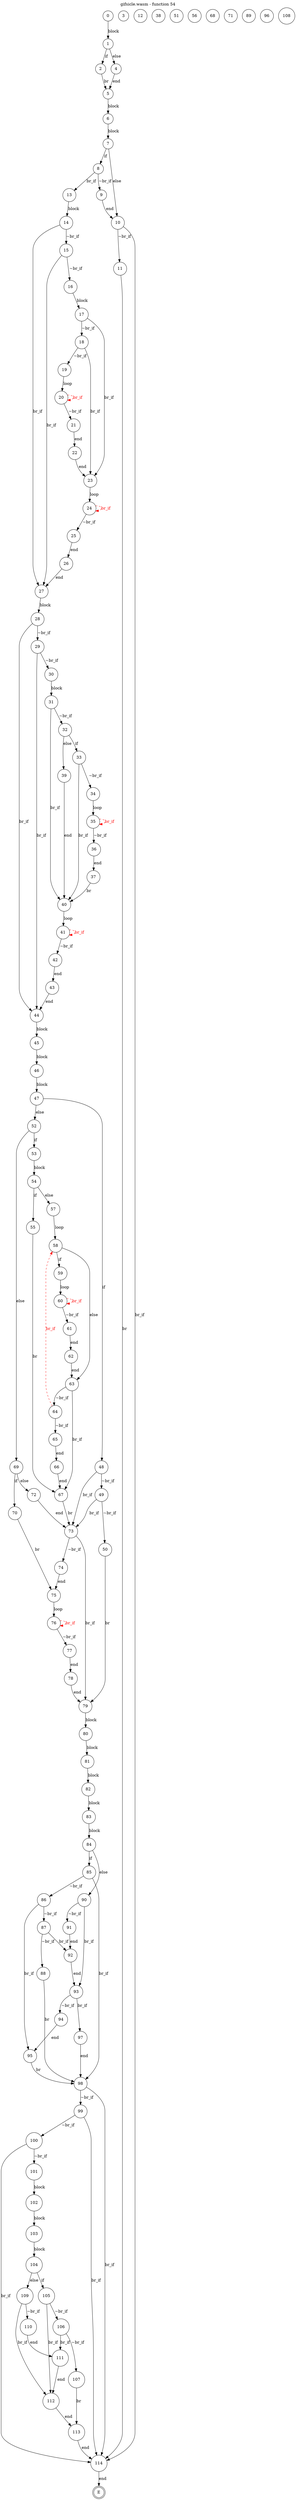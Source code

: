 digraph finite_state_machine {
    label = "gifsicle.wasm - function 54"
    labelloc =  t
    labelfontsize = 16
    labelfontcolor = black
    labelfontname = "Helvetica"
    node [shape = doublecircle]; E ;
node [shape=circle, fontcolor=black, style="", label="0"]0
node [shape=circle, fontcolor=black, style="", label="1"]1
node [shape=circle, fontcolor=black, style="", label="2"]2
node [shape=circle, fontcolor=black, style="", label="3"]3
node [shape=circle, fontcolor=black, style="", label="4"]4
node [shape=circle, fontcolor=black, style="", label="5"]5
node [shape=circle, fontcolor=black, style="", label="6"]6
node [shape=circle, fontcolor=black, style="", label="7"]7
node [shape=circle, fontcolor=black, style="", label="8"]8
node [shape=circle, fontcolor=black, style="", label="9"]9
node [shape=circle, fontcolor=black, style="", label="10"]10
node [shape=circle, fontcolor=black, style="", label="11"]11
node [shape=circle, fontcolor=black, style="", label="12"]12
node [shape=circle, fontcolor=black, style="", label="13"]13
node [shape=circle, fontcolor=black, style="", label="14"]14
node [shape=circle, fontcolor=black, style="", label="15"]15
node [shape=circle, fontcolor=black, style="", label="16"]16
node [shape=circle, fontcolor=black, style="", label="17"]17
node [shape=circle, fontcolor=black, style="", label="18"]18
node [shape=circle, fontcolor=black, style="", label="19"]19
node [shape=circle, fontcolor=black, style="", label="20"]20
node [shape=circle, fontcolor=black, style="", label="21"]21
node [shape=circle, fontcolor=black, style="", label="22"]22
node [shape=circle, fontcolor=black, style="", label="23"]23
node [shape=circle, fontcolor=black, style="", label="24"]24
node [shape=circle, fontcolor=black, style="", label="25"]25
node [shape=circle, fontcolor=black, style="", label="26"]26
node [shape=circle, fontcolor=black, style="", label="27"]27
node [shape=circle, fontcolor=black, style="", label="28"]28
node [shape=circle, fontcolor=black, style="", label="29"]29
node [shape=circle, fontcolor=black, style="", label="30"]30
node [shape=circle, fontcolor=black, style="", label="31"]31
node [shape=circle, fontcolor=black, style="", label="32"]32
node [shape=circle, fontcolor=black, style="", label="33"]33
node [shape=circle, fontcolor=black, style="", label="34"]34
node [shape=circle, fontcolor=black, style="", label="35"]35
node [shape=circle, fontcolor=black, style="", label="36"]36
node [shape=circle, fontcolor=black, style="", label="37"]37
node [shape=circle, fontcolor=black, style="", label="38"]38
node [shape=circle, fontcolor=black, style="", label="39"]39
node [shape=circle, fontcolor=black, style="", label="40"]40
node [shape=circle, fontcolor=black, style="", label="41"]41
node [shape=circle, fontcolor=black, style="", label="42"]42
node [shape=circle, fontcolor=black, style="", label="43"]43
node [shape=circle, fontcolor=black, style="", label="44"]44
node [shape=circle, fontcolor=black, style="", label="45"]45
node [shape=circle, fontcolor=black, style="", label="46"]46
node [shape=circle, fontcolor=black, style="", label="47"]47
node [shape=circle, fontcolor=black, style="", label="48"]48
node [shape=circle, fontcolor=black, style="", label="49"]49
node [shape=circle, fontcolor=black, style="", label="50"]50
node [shape=circle, fontcolor=black, style="", label="51"]51
node [shape=circle, fontcolor=black, style="", label="52"]52
node [shape=circle, fontcolor=black, style="", label="53"]53
node [shape=circle, fontcolor=black, style="", label="54"]54
node [shape=circle, fontcolor=black, style="", label="55"]55
node [shape=circle, fontcolor=black, style="", label="56"]56
node [shape=circle, fontcolor=black, style="", label="57"]57
node [shape=circle, fontcolor=black, style="", label="58"]58
node [shape=circle, fontcolor=black, style="", label="59"]59
node [shape=circle, fontcolor=black, style="", label="60"]60
node [shape=circle, fontcolor=black, style="", label="61"]61
node [shape=circle, fontcolor=black, style="", label="62"]62
node [shape=circle, fontcolor=black, style="", label="63"]63
node [shape=circle, fontcolor=black, style="", label="64"]64
node [shape=circle, fontcolor=black, style="", label="65"]65
node [shape=circle, fontcolor=black, style="", label="66"]66
node [shape=circle, fontcolor=black, style="", label="67"]67
node [shape=circle, fontcolor=black, style="", label="68"]68
node [shape=circle, fontcolor=black, style="", label="69"]69
node [shape=circle, fontcolor=black, style="", label="70"]70
node [shape=circle, fontcolor=black, style="", label="71"]71
node [shape=circle, fontcolor=black, style="", label="72"]72
node [shape=circle, fontcolor=black, style="", label="73"]73
node [shape=circle, fontcolor=black, style="", label="74"]74
node [shape=circle, fontcolor=black, style="", label="75"]75
node [shape=circle, fontcolor=black, style="", label="76"]76
node [shape=circle, fontcolor=black, style="", label="77"]77
node [shape=circle, fontcolor=black, style="", label="78"]78
node [shape=circle, fontcolor=black, style="", label="79"]79
node [shape=circle, fontcolor=black, style="", label="80"]80
node [shape=circle, fontcolor=black, style="", label="81"]81
node [shape=circle, fontcolor=black, style="", label="82"]82
node [shape=circle, fontcolor=black, style="", label="83"]83
node [shape=circle, fontcolor=black, style="", label="84"]84
node [shape=circle, fontcolor=black, style="", label="85"]85
node [shape=circle, fontcolor=black, style="", label="86"]86
node [shape=circle, fontcolor=black, style="", label="87"]87
node [shape=circle, fontcolor=black, style="", label="88"]88
node [shape=circle, fontcolor=black, style="", label="89"]89
node [shape=circle, fontcolor=black, style="", label="90"]90
node [shape=circle, fontcolor=black, style="", label="91"]91
node [shape=circle, fontcolor=black, style="", label="92"]92
node [shape=circle, fontcolor=black, style="", label="93"]93
node [shape=circle, fontcolor=black, style="", label="94"]94
node [shape=circle, fontcolor=black, style="", label="95"]95
node [shape=circle, fontcolor=black, style="", label="96"]96
node [shape=circle, fontcolor=black, style="", label="97"]97
node [shape=circle, fontcolor=black, style="", label="98"]98
node [shape=circle, fontcolor=black, style="", label="99"]99
node [shape=circle, fontcolor=black, style="", label="100"]100
node [shape=circle, fontcolor=black, style="", label="101"]101
node [shape=circle, fontcolor=black, style="", label="102"]102
node [shape=circle, fontcolor=black, style="", label="103"]103
node [shape=circle, fontcolor=black, style="", label="104"]104
node [shape=circle, fontcolor=black, style="", label="105"]105
node [shape=circle, fontcolor=black, style="", label="106"]106
node [shape=circle, fontcolor=black, style="", label="107"]107
node [shape=circle, fontcolor=black, style="", label="108"]108
node [shape=circle, fontcolor=black, style="", label="109"]109
node [shape=circle, fontcolor=black, style="", label="110"]110
node [shape=circle, fontcolor=black, style="", label="111"]111
node [shape=circle, fontcolor=black, style="", label="112"]112
node [shape=circle, fontcolor=black, style="", label="113"]113
node [shape=circle, fontcolor=black, style="", label="114"]114
node [shape=circle, fontcolor=black, style="", label="E"]E
    0 -> 1[label="block"];
    1 -> 2[label="if"];
    1 -> 4[label="else"];
    2 -> 5[label="br"];
    4 -> 5[label="end"];
    5 -> 6[label="block"];
    6 -> 7[label="block"];
    7 -> 8[label="if"];
    7 -> 10[label="else"];
    8 -> 9[label="~br_if"];
    8 -> 13[label="br_if"];
    9 -> 10[label="end"];
    10 -> 11[label="~br_if"];
    10 -> 114[label="br_if"];
    11 -> 114[label="br"];
    13 -> 14[label="block"];
    14 -> 15[label="~br_if"];
    14 -> 27[label="br_if"];
    15 -> 16[label="~br_if"];
    15 -> 27[label="br_if"];
    16 -> 17[label="block"];
    17 -> 18[label="~br_if"];
    17 -> 23[label="br_if"];
    18 -> 19[label="~br_if"];
    18 -> 23[label="br_if"];
    19 -> 20[label="loop"];
    20 -> 21[label="~br_if"];
    20 -> 20[style="dashed" color="red" fontcolor="red" label="br_if"];
    21 -> 22[label="end"];
    22 -> 23[label="end"];
    23 -> 24[label="loop"];
    24 -> 25[label="~br_if"];
    24 -> 24[style="dashed" color="red" fontcolor="red" label="br_if"];
    25 -> 26[label="end"];
    26 -> 27[label="end"];
    27 -> 28[label="block"];
    28 -> 29[label="~br_if"];
    28 -> 44[label="br_if"];
    29 -> 30[label="~br_if"];
    29 -> 44[label="br_if"];
    30 -> 31[label="block"];
    31 -> 32[label="~br_if"];
    31 -> 40[label="br_if"];
    32 -> 33[label="if"];
    32 -> 39[label="else"];
    33 -> 34[label="~br_if"];
    33 -> 40[label="br_if"];
    34 -> 35[label="loop"];
    35 -> 36[label="~br_if"];
    35 -> 35[style="dashed" color="red" fontcolor="red" label="br_if"];
    36 -> 37[label="end"];
    37 -> 40[label="br"];
    39 -> 40[label="end"];
    40 -> 41[label="loop"];
    41 -> 42[label="~br_if"];
    41 -> 41[style="dashed" color="red" fontcolor="red" label="br_if"];
    42 -> 43[label="end"];
    43 -> 44[label="end"];
    44 -> 45[label="block"];
    45 -> 46[label="block"];
    46 -> 47[label="block"];
    47 -> 48[label="if"];
    47 -> 52[label="else"];
    48 -> 49[label="~br_if"];
    48 -> 73[label="br_if"];
    49 -> 50[label="~br_if"];
    49 -> 73[label="br_if"];
    50 -> 79[label="br"];
    52 -> 53[label="if"];
    52 -> 69[label="else"];
    53 -> 54[label="block"];
    54 -> 55[label="if"];
    54 -> 57[label="else"];
    55 -> 67[label="br"];
    57 -> 58[label="loop"];
    58 -> 59[label="if"];
    58 -> 63[label="else"];
    59 -> 60[label="loop"];
    60 -> 61[label="~br_if"];
    60 -> 60[style="dashed" color="red" fontcolor="red" label="br_if"];
    61 -> 62[label="end"];
    62 -> 63[label="end"];
    63 -> 64[label="~br_if"];
    63 -> 67[label="br_if"];
    64 -> 65[label="~br_if"];
    64 -> 58[style="dashed" color="red" fontcolor="red" label="br_if"];
    65 -> 66[label="end"];
    66 -> 67[label="end"];
    67 -> 73[label="br"];
    69 -> 70[label="if"];
    69 -> 72[label="else"];
    70 -> 75[label="br"];
    72 -> 73[label="end"];
    73 -> 74[label="~br_if"];
    73 -> 79[label="br_if"];
    74 -> 75[label="end"];
    75 -> 76[label="loop"];
    76 -> 77[label="~br_if"];
    76 -> 76[style="dashed" color="red" fontcolor="red" label="br_if"];
    77 -> 78[label="end"];
    78 -> 79[label="end"];
    79 -> 80[label="block"];
    80 -> 81[label="block"];
    81 -> 82[label="block"];
    82 -> 83[label="block"];
    83 -> 84[label="block"];
    84 -> 85[label="if"];
    84 -> 90[label="else"];
    85 -> 86[label="~br_if"];
    85 -> 98[label="br_if"];
    86 -> 87[label="~br_if"];
    86 -> 95[label="br_if"];
    87 -> 88[label="~br_if"];
    87 -> 92[label="br_if"];
    88 -> 98[label="br"];
    90 -> 91[label="~br_if"];
    90 -> 93[label="br_if"];
    91 -> 92[label="end"];
    92 -> 93[label="end"];
    93 -> 94[label="~br_if"];
    93 -> 97[label="br_if"];
    94 -> 95[label="end"];
    95 -> 98[label="br"];
    97 -> 98[label="end"];
    98 -> 99[label="~br_if"];
    98 -> 114[label="br_if"];
    99 -> 100[label="~br_if"];
    99 -> 114[label="br_if"];
    100 -> 101[label="~br_if"];
    100 -> 114[label="br_if"];
    101 -> 102[label="block"];
    102 -> 103[label="block"];
    103 -> 104[label="block"];
    104 -> 105[label="if"];
    104 -> 109[label="else"];
    105 -> 106[label="~br_if"];
    105 -> 112[label="br_if"];
    106 -> 107[label="~br_if"];
    106 -> 111[label="br_if"];
    107 -> 113[label="br"];
    109 -> 110[label="~br_if"];
    109 -> 112[label="br_if"];
    110 -> 111[label="end"];
    111 -> 112[label="end"];
    112 -> 113[label="end"];
    113 -> 114[label="end"];
    114 -> E[label="end"];
}
